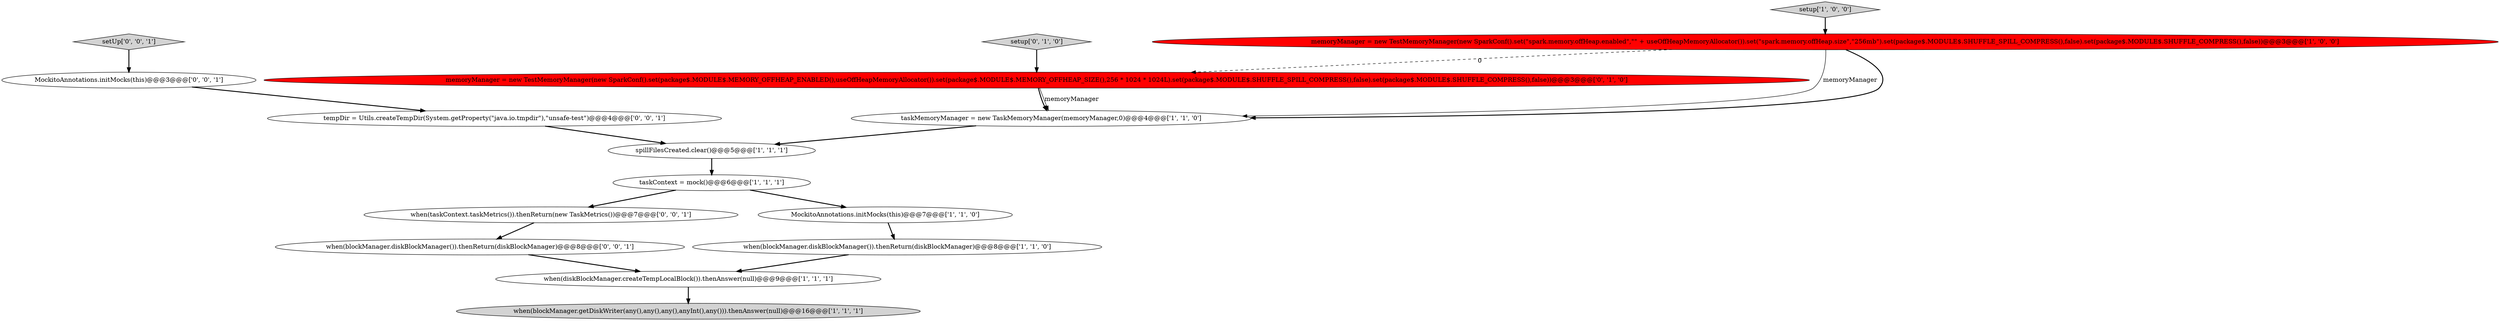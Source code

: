 digraph {
10 [style = filled, label = "memoryManager = new TestMemoryManager(new SparkConf().set(package$.MODULE$.MEMORY_OFFHEAP_ENABLED(),useOffHeapMemoryAllocator()).set(package$.MODULE$.MEMORY_OFFHEAP_SIZE(),256 * 1024 * 1024L).set(package$.MODULE$.SHUFFLE_SPILL_COMPRESS(),false).set(package$.MODULE$.SHUFFLE_COMPRESS(),false))@@@3@@@['0', '1', '0']", fillcolor = red, shape = ellipse image = "AAA1AAABBB2BBB"];
14 [style = filled, label = "when(taskContext.taskMetrics()).thenReturn(new TaskMetrics())@@@7@@@['0', '0', '1']", fillcolor = white, shape = ellipse image = "AAA0AAABBB3BBB"];
4 [style = filled, label = "setup['1', '0', '0']", fillcolor = lightgray, shape = diamond image = "AAA0AAABBB1BBB"];
1 [style = filled, label = "when(diskBlockManager.createTempLocalBlock()).thenAnswer(null)@@@9@@@['1', '1', '1']", fillcolor = white, shape = ellipse image = "AAA0AAABBB1BBB"];
13 [style = filled, label = "when(blockManager.diskBlockManager()).thenReturn(diskBlockManager)@@@8@@@['0', '0', '1']", fillcolor = white, shape = ellipse image = "AAA0AAABBB3BBB"];
5 [style = filled, label = "MockitoAnnotations.initMocks(this)@@@7@@@['1', '1', '0']", fillcolor = white, shape = ellipse image = "AAA0AAABBB1BBB"];
15 [style = filled, label = "tempDir = Utils.createTempDir(System.getProperty(\"java.io.tmpdir\"),\"unsafe-test\")@@@4@@@['0', '0', '1']", fillcolor = white, shape = ellipse image = "AAA0AAABBB3BBB"];
3 [style = filled, label = "memoryManager = new TestMemoryManager(new SparkConf().set(\"spark.memory.offHeap.enabled\",\"\" + useOffHeapMemoryAllocator()).set(\"spark.memory.offHeap.size\",\"256mb\").set(package$.MODULE$.SHUFFLE_SPILL_COMPRESS(),false).set(package$.MODULE$.SHUFFLE_COMPRESS(),false))@@@3@@@['1', '0', '0']", fillcolor = red, shape = ellipse image = "AAA1AAABBB1BBB"];
8 [style = filled, label = "when(blockManager.getDiskWriter(any(),any(),any(),anyInt(),any())).thenAnswer(null)@@@16@@@['1', '1', '1']", fillcolor = lightgray, shape = ellipse image = "AAA0AAABBB1BBB"];
2 [style = filled, label = "spillFilesCreated.clear()@@@5@@@['1', '1', '1']", fillcolor = white, shape = ellipse image = "AAA0AAABBB1BBB"];
9 [style = filled, label = "setup['0', '1', '0']", fillcolor = lightgray, shape = diamond image = "AAA0AAABBB2BBB"];
0 [style = filled, label = "taskMemoryManager = new TaskMemoryManager(memoryManager,0)@@@4@@@['1', '1', '0']", fillcolor = white, shape = ellipse image = "AAA0AAABBB1BBB"];
11 [style = filled, label = "MockitoAnnotations.initMocks(this)@@@3@@@['0', '0', '1']", fillcolor = white, shape = ellipse image = "AAA0AAABBB3BBB"];
6 [style = filled, label = "taskContext = mock()@@@6@@@['1', '1', '1']", fillcolor = white, shape = ellipse image = "AAA0AAABBB1BBB"];
7 [style = filled, label = "when(blockManager.diskBlockManager()).thenReturn(diskBlockManager)@@@8@@@['1', '1', '0']", fillcolor = white, shape = ellipse image = "AAA0AAABBB1BBB"];
12 [style = filled, label = "setUp['0', '0', '1']", fillcolor = lightgray, shape = diamond image = "AAA0AAABBB3BBB"];
6->14 [style = bold, label=""];
10->0 [style = solid, label="memoryManager"];
3->0 [style = solid, label="memoryManager"];
5->7 [style = bold, label=""];
4->3 [style = bold, label=""];
6->5 [style = bold, label=""];
10->0 [style = bold, label=""];
15->2 [style = bold, label=""];
3->10 [style = dashed, label="0"];
7->1 [style = bold, label=""];
1->8 [style = bold, label=""];
11->15 [style = bold, label=""];
9->10 [style = bold, label=""];
14->13 [style = bold, label=""];
2->6 [style = bold, label=""];
13->1 [style = bold, label=""];
3->0 [style = bold, label=""];
0->2 [style = bold, label=""];
12->11 [style = bold, label=""];
}
